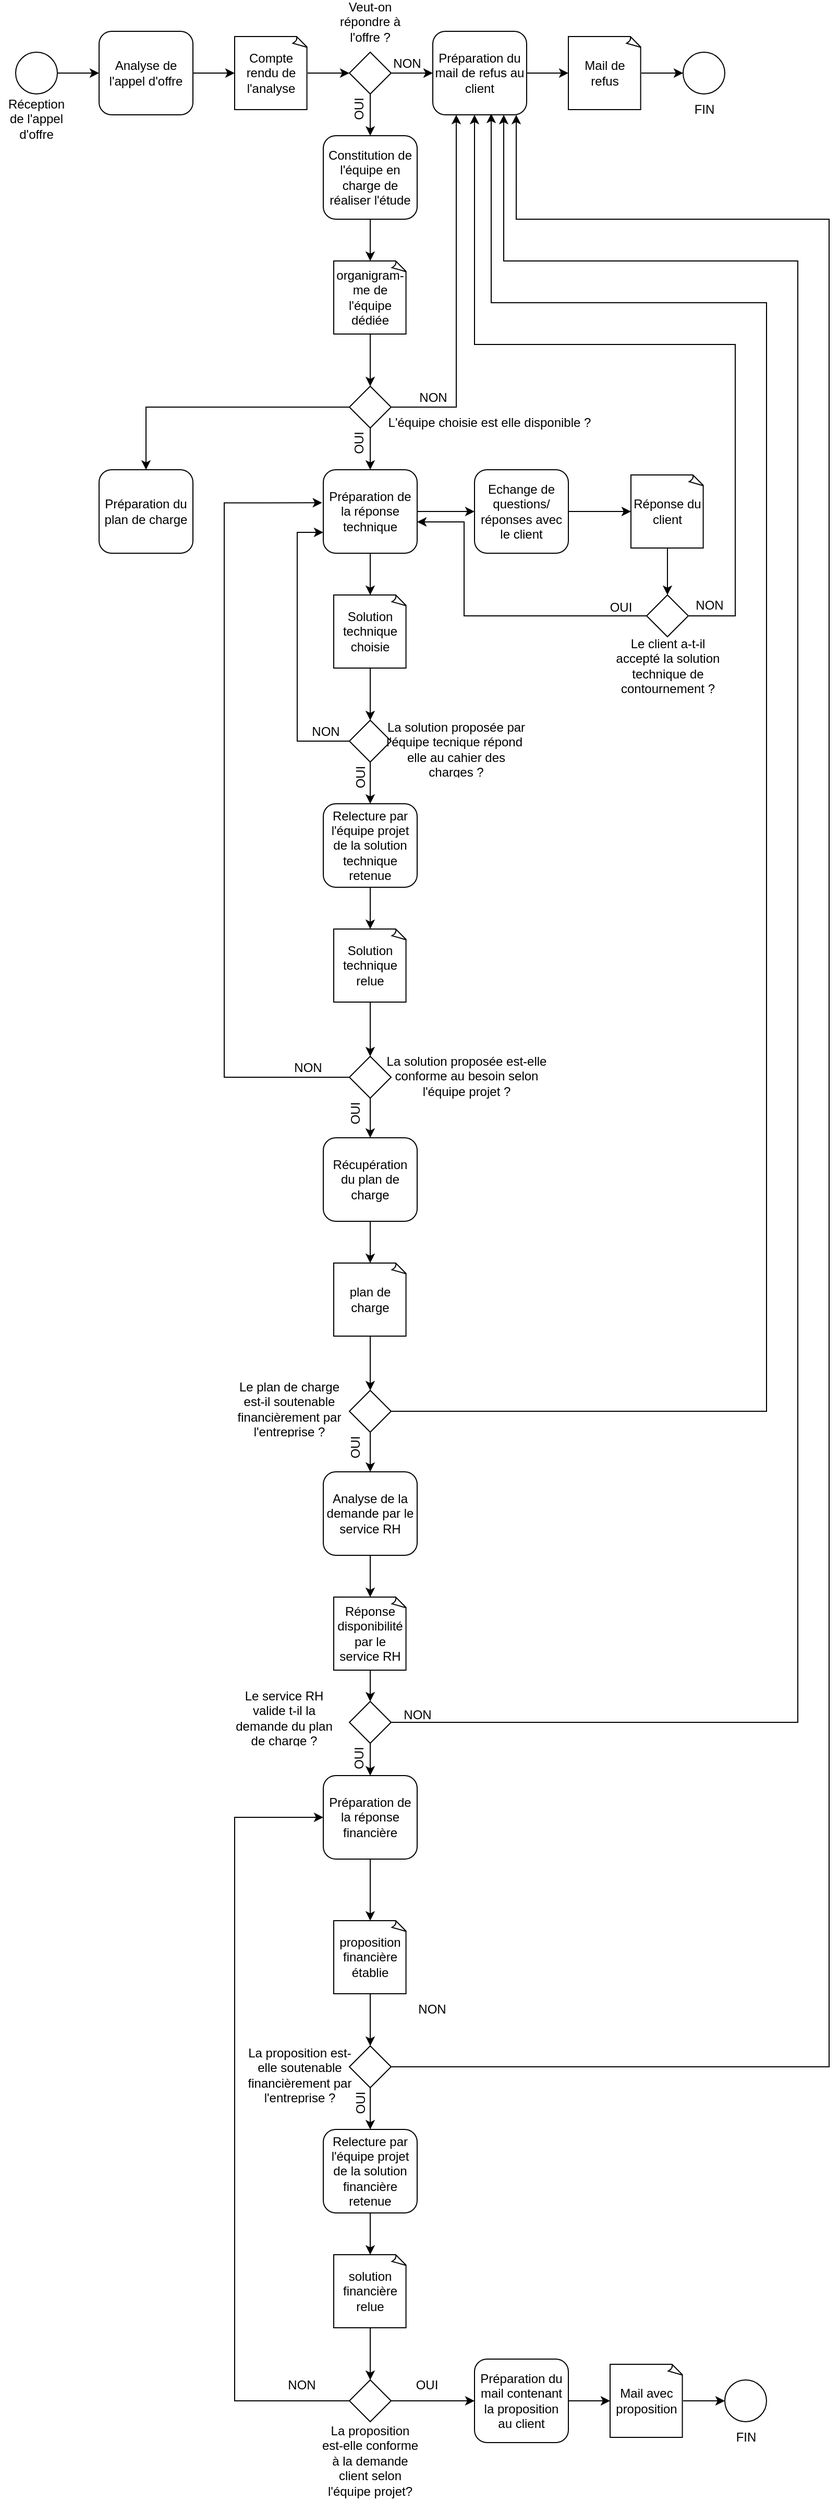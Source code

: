 <mxfile version="21.2.8" type="github">
  <diagram name="Page-1" id="06tbPVwSqotmteYgba5W">
    <mxGraphModel dx="1024" dy="519" grid="1" gridSize="10" guides="1" tooltips="1" connect="1" arrows="1" fold="1" page="1" pageScale="1" pageWidth="827" pageHeight="1169" math="0" shadow="0">
      <root>
        <mxCell id="0" />
        <mxCell id="1" parent="0" />
        <mxCell id="W4CwJOv0dRvsqOfOB2o--12" style="edgeStyle=orthogonalEdgeStyle;rounded=0;orthogonalLoop=1;jettySize=auto;html=1;entryX=0;entryY=0.5;entryDx=0;entryDy=0;" edge="1" parent="1" source="W4CwJOv0dRvsqOfOB2o--1" target="W4CwJOv0dRvsqOfOB2o--9">
          <mxGeometry relative="1" as="geometry" />
        </mxCell>
        <mxCell id="W4CwJOv0dRvsqOfOB2o--1" value="" style="ellipse;whiteSpace=wrap;html=1;aspect=fixed;" vertex="1" parent="1">
          <mxGeometry x="40" y="80" width="40" height="40" as="geometry" />
        </mxCell>
        <mxCell id="W4CwJOv0dRvsqOfOB2o--17" value="" style="edgeStyle=orthogonalEdgeStyle;rounded=0;orthogonalLoop=1;jettySize=auto;html=1;entryX=0.5;entryY=0;entryDx=0;entryDy=0;" edge="1" parent="1" source="W4CwJOv0dRvsqOfOB2o--6" target="W4CwJOv0dRvsqOfOB2o--71">
          <mxGeometry relative="1" as="geometry">
            <mxPoint x="380" y="155" as="targetPoint" />
          </mxGeometry>
        </mxCell>
        <mxCell id="W4CwJOv0dRvsqOfOB2o--23" value="" style="edgeStyle=orthogonalEdgeStyle;rounded=0;orthogonalLoop=1;jettySize=auto;html=1;" edge="1" parent="1" source="W4CwJOv0dRvsqOfOB2o--6" target="W4CwJOv0dRvsqOfOB2o--22">
          <mxGeometry relative="1" as="geometry" />
        </mxCell>
        <mxCell id="W4CwJOv0dRvsqOfOB2o--6" value="" style="rhombus;whiteSpace=wrap;html=1;" vertex="1" parent="1">
          <mxGeometry x="360" y="80" width="40" height="40" as="geometry" />
        </mxCell>
        <mxCell id="W4CwJOv0dRvsqOfOB2o--66" value="" style="edgeStyle=orthogonalEdgeStyle;rounded=0;orthogonalLoop=1;jettySize=auto;html=1;" edge="1" parent="1" source="W4CwJOv0dRvsqOfOB2o--9" target="W4CwJOv0dRvsqOfOB2o--65">
          <mxGeometry relative="1" as="geometry" />
        </mxCell>
        <mxCell id="W4CwJOv0dRvsqOfOB2o--9" value="Analyse de l&#39;appel d&#39;offre" style="rounded=1;whiteSpace=wrap;html=1;" vertex="1" parent="1">
          <mxGeometry x="120" y="60" width="90" height="80" as="geometry" />
        </mxCell>
        <mxCell id="W4CwJOv0dRvsqOfOB2o--14" value="" style="ellipse;whiteSpace=wrap;html=1;" vertex="1" parent="1">
          <mxGeometry x="680" y="80" width="40" height="40" as="geometry" />
        </mxCell>
        <mxCell id="W4CwJOv0dRvsqOfOB2o--18" value="&lt;p&gt;Réception de l&#39;appel d&#39;offre&lt;br&gt;&lt;/p&gt;" style="text;html=1;strokeColor=none;fillColor=none;spacing=5;spacingTop=-20;whiteSpace=wrap;overflow=hidden;rounded=0;align=center;" vertex="1" parent="1">
          <mxGeometry x="25" y="121" width="70" height="50" as="geometry" />
        </mxCell>
        <mxCell id="W4CwJOv0dRvsqOfOB2o--20" value="OUI" style="text;html=1;align=center;verticalAlign=bottom;resizable=0;points=[];autosize=1;strokeColor=none;fillColor=none;horizontal=0;" vertex="1" parent="1">
          <mxGeometry x="338.73" y="120" width="40" height="30" as="geometry" />
        </mxCell>
        <mxCell id="W4CwJOv0dRvsqOfOB2o--21" value="NON" style="text;html=1;align=center;verticalAlign=bottom;resizable=0;points=[];autosize=1;strokeColor=none;fillColor=none;" vertex="1" parent="1">
          <mxGeometry x="390" y="70" width="50" height="30" as="geometry" />
        </mxCell>
        <mxCell id="W4CwJOv0dRvsqOfOB2o--69" value="" style="edgeStyle=orthogonalEdgeStyle;rounded=0;orthogonalLoop=1;jettySize=auto;html=1;" edge="1" parent="1" source="W4CwJOv0dRvsqOfOB2o--22" target="W4CwJOv0dRvsqOfOB2o--68">
          <mxGeometry relative="1" as="geometry" />
        </mxCell>
        <mxCell id="W4CwJOv0dRvsqOfOB2o--22" value="Préparation du mail de refus au client" style="rounded=1;whiteSpace=wrap;html=1;" vertex="1" parent="1">
          <mxGeometry x="440" y="60" width="90" height="80" as="geometry" />
        </mxCell>
        <mxCell id="W4CwJOv0dRvsqOfOB2o--25" value="FIN" style="text;html=1;align=center;verticalAlign=middle;resizable=0;points=[];autosize=1;strokeColor=none;fillColor=none;" vertex="1" parent="1">
          <mxGeometry x="680" y="120" width="40" height="30" as="geometry" />
        </mxCell>
        <mxCell id="W4CwJOv0dRvsqOfOB2o--95" value="" style="edgeStyle=orthogonalEdgeStyle;rounded=0;orthogonalLoop=1;jettySize=auto;html=1;" edge="1" parent="1" source="W4CwJOv0dRvsqOfOB2o--26" target="W4CwJOv0dRvsqOfOB2o--93">
          <mxGeometry relative="1" as="geometry" />
        </mxCell>
        <mxCell id="W4CwJOv0dRvsqOfOB2o--163" value="" style="edgeStyle=orthogonalEdgeStyle;rounded=0;orthogonalLoop=1;jettySize=auto;html=1;" edge="1" parent="1" source="W4CwJOv0dRvsqOfOB2o--26" target="W4CwJOv0dRvsqOfOB2o--94">
          <mxGeometry relative="1" as="geometry" />
        </mxCell>
        <mxCell id="W4CwJOv0dRvsqOfOB2o--26" value="Préparation de la réponse technique " style="rounded=1;whiteSpace=wrap;html=1;" vertex="1" parent="1">
          <mxGeometry x="335" y="480" width="90" height="80" as="geometry" />
        </mxCell>
        <mxCell id="W4CwJOv0dRvsqOfOB2o--146" value="" style="edgeStyle=orthogonalEdgeStyle;rounded=0;orthogonalLoop=1;jettySize=auto;html=1;" edge="1" parent="1" source="W4CwJOv0dRvsqOfOB2o--53" target="W4CwJOv0dRvsqOfOB2o--143">
          <mxGeometry relative="1" as="geometry" />
        </mxCell>
        <mxCell id="W4CwJOv0dRvsqOfOB2o--164" style="edgeStyle=orthogonalEdgeStyle;rounded=0;orthogonalLoop=1;jettySize=auto;html=1;exitX=0;exitY=0.5;exitDx=0;exitDy=0;entryX=0;entryY=0.75;entryDx=0;entryDy=0;" edge="1" parent="1" source="W4CwJOv0dRvsqOfOB2o--53" target="W4CwJOv0dRvsqOfOB2o--26">
          <mxGeometry relative="1" as="geometry">
            <Array as="points">
              <mxPoint x="310" y="740" />
              <mxPoint x="310" y="540" />
            </Array>
          </mxGeometry>
        </mxCell>
        <mxCell id="W4CwJOv0dRvsqOfOB2o--53" value="" style="rhombus;whiteSpace=wrap;html=1;" vertex="1" parent="1">
          <mxGeometry x="360" y="720" width="40" height="40" as="geometry" />
        </mxCell>
        <mxCell id="W4CwJOv0dRvsqOfOB2o--67" value="" style="edgeStyle=orthogonalEdgeStyle;rounded=0;orthogonalLoop=1;jettySize=auto;html=1;entryX=0;entryY=0.5;entryDx=0;entryDy=0;" edge="1" parent="1" source="W4CwJOv0dRvsqOfOB2o--65" target="W4CwJOv0dRvsqOfOB2o--6">
          <mxGeometry relative="1" as="geometry" />
        </mxCell>
        <mxCell id="W4CwJOv0dRvsqOfOB2o--65" value="Compte rendu de l&#39;analyse" style="whiteSpace=wrap;html=1;shape=mxgraph.basic.document" vertex="1" parent="1">
          <mxGeometry x="250" y="65" width="70" height="70" as="geometry" />
        </mxCell>
        <mxCell id="W4CwJOv0dRvsqOfOB2o--70" value="" style="edgeStyle=orthogonalEdgeStyle;rounded=0;orthogonalLoop=1;jettySize=auto;html=1;entryX=0;entryY=0.5;entryDx=0;entryDy=0;" edge="1" parent="1" source="W4CwJOv0dRvsqOfOB2o--68" target="W4CwJOv0dRvsqOfOB2o--14">
          <mxGeometry relative="1" as="geometry" />
        </mxCell>
        <mxCell id="W4CwJOv0dRvsqOfOB2o--68" value="Mail de refus" style="whiteSpace=wrap;html=1;shape=mxgraph.basic.document" vertex="1" parent="1">
          <mxGeometry x="570" y="65" width="70" height="70" as="geometry" />
        </mxCell>
        <mxCell id="W4CwJOv0dRvsqOfOB2o--77" value="" style="edgeStyle=orthogonalEdgeStyle;rounded=0;orthogonalLoop=1;jettySize=auto;html=1;" edge="1" parent="1" source="W4CwJOv0dRvsqOfOB2o--71" target="W4CwJOv0dRvsqOfOB2o--76">
          <mxGeometry relative="1" as="geometry" />
        </mxCell>
        <mxCell id="W4CwJOv0dRvsqOfOB2o--71" value="Constitution de l&#39;équipe en charge de réaliser l&#39;étude " style="rounded=1;whiteSpace=wrap;html=1;" vertex="1" parent="1">
          <mxGeometry x="335" y="160" width="90" height="80" as="geometry" />
        </mxCell>
        <mxCell id="W4CwJOv0dRvsqOfOB2o--72" value="Veut-on répondre à l&#39;offre ?" style="text;html=1;strokeColor=none;fillColor=none;spacing=5;spacingTop=-20;whiteSpace=wrap;overflow=hidden;rounded=0;align=center;" vertex="1" parent="1">
          <mxGeometry x="345" y="40" width="70" height="30" as="geometry" />
        </mxCell>
        <mxCell id="W4CwJOv0dRvsqOfOB2o--90" value="" style="edgeStyle=orthogonalEdgeStyle;rounded=0;orthogonalLoop=1;jettySize=auto;html=1;" edge="1" parent="1" source="W4CwJOv0dRvsqOfOB2o--75" target="W4CwJOv0dRvsqOfOB2o--26">
          <mxGeometry relative="1" as="geometry" />
        </mxCell>
        <mxCell id="W4CwJOv0dRvsqOfOB2o--167" style="edgeStyle=orthogonalEdgeStyle;rounded=0;orthogonalLoop=1;jettySize=auto;html=1;exitX=0;exitY=0.5;exitDx=0;exitDy=0;entryX=0.5;entryY=0;entryDx=0;entryDy=0;" edge="1" parent="1" source="W4CwJOv0dRvsqOfOB2o--75" target="W4CwJOv0dRvsqOfOB2o--166">
          <mxGeometry relative="1" as="geometry" />
        </mxCell>
        <mxCell id="W4CwJOv0dRvsqOfOB2o--210" style="edgeStyle=orthogonalEdgeStyle;rounded=0;orthogonalLoop=1;jettySize=auto;html=1;entryX=0.25;entryY=1;entryDx=0;entryDy=0;" edge="1" parent="1" source="W4CwJOv0dRvsqOfOB2o--75" target="W4CwJOv0dRvsqOfOB2o--22">
          <mxGeometry relative="1" as="geometry" />
        </mxCell>
        <mxCell id="W4CwJOv0dRvsqOfOB2o--75" value="" style="rhombus;whiteSpace=wrap;html=1;" vertex="1" parent="1">
          <mxGeometry x="360" y="400" width="40" height="40" as="geometry" />
        </mxCell>
        <mxCell id="W4CwJOv0dRvsqOfOB2o--78" value="" style="edgeStyle=orthogonalEdgeStyle;rounded=0;orthogonalLoop=1;jettySize=auto;html=1;" edge="1" parent="1" source="W4CwJOv0dRvsqOfOB2o--76" target="W4CwJOv0dRvsqOfOB2o--75">
          <mxGeometry relative="1" as="geometry" />
        </mxCell>
        <mxCell id="W4CwJOv0dRvsqOfOB2o--76" value="organigram-me de l&#39;équipe dédiée" style="whiteSpace=wrap;html=1;shape=mxgraph.basic.document" vertex="1" parent="1">
          <mxGeometry x="345" y="280" width="70" height="70" as="geometry" />
        </mxCell>
        <mxCell id="W4CwJOv0dRvsqOfOB2o--79" value="L&#39;équipe choisie est elle disponible ?" style="text;html=1;align=center;verticalAlign=middle;resizable=0;points=[];autosize=1;strokeColor=none;fillColor=none;" vertex="1" parent="1">
          <mxGeometry x="378.73" y="420" width="230" height="30" as="geometry" />
        </mxCell>
        <mxCell id="W4CwJOv0dRvsqOfOB2o--88" value="NON" style="text;html=1;align=center;verticalAlign=bottom;resizable=0;points=[];autosize=1;strokeColor=none;fillColor=none;" vertex="1" parent="1">
          <mxGeometry x="415" y="390" width="50" height="30" as="geometry" />
        </mxCell>
        <mxCell id="W4CwJOv0dRvsqOfOB2o--91" value="OUI" style="text;html=1;align=center;verticalAlign=bottom;resizable=0;points=[];autosize=1;strokeColor=none;fillColor=none;horizontal=0;" vertex="1" parent="1">
          <mxGeometry x="338.73" y="440" width="40" height="30" as="geometry" />
        </mxCell>
        <mxCell id="W4CwJOv0dRvsqOfOB2o--96" value="" style="edgeStyle=orthogonalEdgeStyle;rounded=0;orthogonalLoop=1;jettySize=auto;html=1;" edge="1" parent="1" source="W4CwJOv0dRvsqOfOB2o--93" target="W4CwJOv0dRvsqOfOB2o--53">
          <mxGeometry relative="1" as="geometry" />
        </mxCell>
        <mxCell id="W4CwJOv0dRvsqOfOB2o--93" value="Solution technique choisie" style="whiteSpace=wrap;html=1;shape=mxgraph.basic.document" vertex="1" parent="1">
          <mxGeometry x="345" y="600" width="70" height="70" as="geometry" />
        </mxCell>
        <mxCell id="W4CwJOv0dRvsqOfOB2o--108" value="" style="edgeStyle=orthogonalEdgeStyle;rounded=0;orthogonalLoop=1;jettySize=auto;html=1;" edge="1" parent="1" source="W4CwJOv0dRvsqOfOB2o--94" target="W4CwJOv0dRvsqOfOB2o--102">
          <mxGeometry relative="1" as="geometry" />
        </mxCell>
        <mxCell id="W4CwJOv0dRvsqOfOB2o--94" value="Echange de questions/ réponses avec le client" style="rounded=1;whiteSpace=wrap;html=1;" vertex="1" parent="1">
          <mxGeometry x="480" y="480" width="90" height="80" as="geometry" />
        </mxCell>
        <mxCell id="W4CwJOv0dRvsqOfOB2o--114" value="" style="edgeStyle=orthogonalEdgeStyle;rounded=0;orthogonalLoop=1;jettySize=auto;html=1;" edge="1" parent="1" source="W4CwJOv0dRvsqOfOB2o--98" target="W4CwJOv0dRvsqOfOB2o--113">
          <mxGeometry relative="1" as="geometry" />
        </mxCell>
        <mxCell id="W4CwJOv0dRvsqOfOB2o--98" value="Préparation de la réponse financière" style="rounded=1;whiteSpace=wrap;html=1;" vertex="1" parent="1">
          <mxGeometry x="335" y="1731" width="90" height="80" as="geometry" />
        </mxCell>
        <mxCell id="W4CwJOv0dRvsqOfOB2o--100" value="OUI" style="text;html=1;align=center;verticalAlign=bottom;resizable=0;points=[];autosize=1;strokeColor=none;fillColor=none;horizontal=0;" vertex="1" parent="1">
          <mxGeometry x="340" y="760" width="40" height="30" as="geometry" />
        </mxCell>
        <mxCell id="W4CwJOv0dRvsqOfOB2o--105" value="" style="edgeStyle=orthogonalEdgeStyle;rounded=0;orthogonalLoop=1;jettySize=auto;html=1;" edge="1" parent="1" source="W4CwJOv0dRvsqOfOB2o--102" target="W4CwJOv0dRvsqOfOB2o--103">
          <mxGeometry relative="1" as="geometry" />
        </mxCell>
        <mxCell id="W4CwJOv0dRvsqOfOB2o--102" value="Réponse du client" style="whiteSpace=wrap;html=1;shape=mxgraph.basic.document" vertex="1" parent="1">
          <mxGeometry x="630" y="485" width="70" height="70" as="geometry" />
        </mxCell>
        <mxCell id="W4CwJOv0dRvsqOfOB2o--147" style="edgeStyle=orthogonalEdgeStyle;rounded=0;orthogonalLoop=1;jettySize=auto;html=1;" edge="1" parent="1" source="W4CwJOv0dRvsqOfOB2o--103">
          <mxGeometry relative="1" as="geometry">
            <mxPoint x="425" y="530" as="targetPoint" />
            <Array as="points">
              <mxPoint x="470" y="620" />
              <mxPoint x="470" y="530" />
              <mxPoint x="425" y="530" />
            </Array>
          </mxGeometry>
        </mxCell>
        <mxCell id="W4CwJOv0dRvsqOfOB2o--154" style="edgeStyle=orthogonalEdgeStyle;rounded=0;orthogonalLoop=1;jettySize=auto;html=1;" edge="1" parent="1" source="W4CwJOv0dRvsqOfOB2o--103">
          <mxGeometry relative="1" as="geometry">
            <mxPoint x="480" y="140" as="targetPoint" />
            <Array as="points">
              <mxPoint x="730" y="620" />
              <mxPoint x="730" y="360" />
              <mxPoint x="480" y="360" />
            </Array>
          </mxGeometry>
        </mxCell>
        <mxCell id="W4CwJOv0dRvsqOfOB2o--103" value="" style="rhombus;whiteSpace=wrap;html=1;" vertex="1" parent="1">
          <mxGeometry x="645" y="600" width="40" height="40" as="geometry" />
        </mxCell>
        <mxCell id="W4CwJOv0dRvsqOfOB2o--111" value="La solution proposée par l&#39;équipe tecnique répond&amp;nbsp; elle au cahier des charges ?" style="text;html=1;strokeColor=none;fillColor=none;spacing=5;spacingTop=-20;whiteSpace=wrap;overflow=hidden;rounded=0;align=center;" vertex="1" parent="1">
          <mxGeometry x="390" y="730" width="145" height="45" as="geometry" />
        </mxCell>
        <mxCell id="W4CwJOv0dRvsqOfOB2o--112" value="Le client a-t-il accepté la solution technique de contournement ?" style="text;html=1;strokeColor=none;fillColor=none;spacing=5;spacingTop=-20;whiteSpace=wrap;overflow=hidden;rounded=0;align=center;" vertex="1" parent="1">
          <mxGeometry x="607.5" y="650" width="115" height="50" as="geometry" />
        </mxCell>
        <mxCell id="W4CwJOv0dRvsqOfOB2o--117" value="" style="edgeStyle=orthogonalEdgeStyle;rounded=0;orthogonalLoop=1;jettySize=auto;html=1;" edge="1" parent="1" source="W4CwJOv0dRvsqOfOB2o--113" target="W4CwJOv0dRvsqOfOB2o--116">
          <mxGeometry relative="1" as="geometry" />
        </mxCell>
        <mxCell id="W4CwJOv0dRvsqOfOB2o--113" value="proposition financière établie" style="whiteSpace=wrap;html=1;shape=mxgraph.basic.document" vertex="1" parent="1">
          <mxGeometry x="345" y="1870" width="70" height="70" as="geometry" />
        </mxCell>
        <mxCell id="W4CwJOv0dRvsqOfOB2o--124" value="" style="edgeStyle=orthogonalEdgeStyle;rounded=0;orthogonalLoop=1;jettySize=auto;html=1;" edge="1" parent="1" source="W4CwJOv0dRvsqOfOB2o--116" target="W4CwJOv0dRvsqOfOB2o--123">
          <mxGeometry relative="1" as="geometry" />
        </mxCell>
        <mxCell id="W4CwJOv0dRvsqOfOB2o--212" style="edgeStyle=orthogonalEdgeStyle;rounded=0;orthogonalLoop=1;jettySize=auto;html=1;entryX=0.889;entryY=1;entryDx=0;entryDy=0;entryPerimeter=0;" edge="1" parent="1" source="W4CwJOv0dRvsqOfOB2o--116" target="W4CwJOv0dRvsqOfOB2o--22">
          <mxGeometry relative="1" as="geometry">
            <Array as="points">
              <mxPoint x="820" y="2010" />
              <mxPoint x="820" y="240" />
              <mxPoint x="520" y="240" />
            </Array>
          </mxGeometry>
        </mxCell>
        <mxCell id="W4CwJOv0dRvsqOfOB2o--116" value="" style="rhombus;whiteSpace=wrap;html=1;" vertex="1" parent="1">
          <mxGeometry x="360" y="1990" width="40" height="40" as="geometry" />
        </mxCell>
        <mxCell id="W4CwJOv0dRvsqOfOB2o--118" value="NON" style="text;html=1;align=center;verticalAlign=middle;resizable=0;points=[];autosize=1;strokeColor=none;fillColor=none;" vertex="1" parent="1">
          <mxGeometry x="312" y="716" width="50" height="30" as="geometry" />
        </mxCell>
        <mxCell id="W4CwJOv0dRvsqOfOB2o--121" value="NON" style="text;html=1;align=center;verticalAlign=middle;resizable=0;points=[];autosize=1;strokeColor=none;fillColor=none;" vertex="1" parent="1">
          <mxGeometry x="414" y="1940" width="50" height="30" as="geometry" />
        </mxCell>
        <mxCell id="W4CwJOv0dRvsqOfOB2o--122" value="La proposition est-elle conforme à la demande client selon l&#39;équipe projet?" style="text;whiteSpace=wrap;html=1;align=center;" vertex="1" parent="1">
          <mxGeometry x="330" y="2345" width="100" height="40" as="geometry" />
        </mxCell>
        <mxCell id="W4CwJOv0dRvsqOfOB2o--127" value="" style="edgeStyle=orthogonalEdgeStyle;rounded=0;orthogonalLoop=1;jettySize=auto;html=1;" edge="1" parent="1" source="W4CwJOv0dRvsqOfOB2o--123" target="W4CwJOv0dRvsqOfOB2o--126">
          <mxGeometry relative="1" as="geometry" />
        </mxCell>
        <mxCell id="W4CwJOv0dRvsqOfOB2o--123" value="Relecture par l&#39;équipe projet de la solution financière retenue" style="rounded=1;whiteSpace=wrap;html=1;" vertex="1" parent="1">
          <mxGeometry x="335" y="2070" width="90" height="80" as="geometry" />
        </mxCell>
        <mxCell id="W4CwJOv0dRvsqOfOB2o--125" value="OUI" style="text;html=1;align=center;verticalAlign=bottom;resizable=0;points=[];autosize=1;strokeColor=none;fillColor=none;horizontal=0;" vertex="1" parent="1">
          <mxGeometry x="340" y="2030" width="40" height="30" as="geometry" />
        </mxCell>
        <mxCell id="W4CwJOv0dRvsqOfOB2o--129" value="" style="edgeStyle=orthogonalEdgeStyle;rounded=0;orthogonalLoop=1;jettySize=auto;html=1;" edge="1" parent="1" source="W4CwJOv0dRvsqOfOB2o--126" target="W4CwJOv0dRvsqOfOB2o--128">
          <mxGeometry relative="1" as="geometry" />
        </mxCell>
        <mxCell id="W4CwJOv0dRvsqOfOB2o--126" value="solution financière relue" style="whiteSpace=wrap;html=1;shape=mxgraph.basic.document" vertex="1" parent="1">
          <mxGeometry x="345" y="2190" width="70" height="70" as="geometry" />
        </mxCell>
        <mxCell id="W4CwJOv0dRvsqOfOB2o--134" value="" style="edgeStyle=orthogonalEdgeStyle;rounded=0;orthogonalLoop=1;jettySize=auto;html=1;" edge="1" parent="1" source="W4CwJOv0dRvsqOfOB2o--128" target="W4CwJOv0dRvsqOfOB2o--131">
          <mxGeometry relative="1" as="geometry" />
        </mxCell>
        <mxCell id="W4CwJOv0dRvsqOfOB2o--140" style="edgeStyle=orthogonalEdgeStyle;rounded=0;orthogonalLoop=1;jettySize=auto;html=1;entryX=0;entryY=0.5;entryDx=0;entryDy=0;" edge="1" parent="1" source="W4CwJOv0dRvsqOfOB2o--128" target="W4CwJOv0dRvsqOfOB2o--98">
          <mxGeometry relative="1" as="geometry">
            <Array as="points">
              <mxPoint x="250" y="2330" />
              <mxPoint x="250" y="1771" />
            </Array>
          </mxGeometry>
        </mxCell>
        <mxCell id="W4CwJOv0dRvsqOfOB2o--128" value="" style="rhombus;whiteSpace=wrap;html=1;" vertex="1" parent="1">
          <mxGeometry x="360" y="2310" width="40" height="40" as="geometry" />
        </mxCell>
        <mxCell id="W4CwJOv0dRvsqOfOB2o--130" value="" style="ellipse;whiteSpace=wrap;html=1;" vertex="1" parent="1">
          <mxGeometry x="720" y="2310" width="40" height="40" as="geometry" />
        </mxCell>
        <mxCell id="W4CwJOv0dRvsqOfOB2o--135" value="" style="edgeStyle=orthogonalEdgeStyle;rounded=0;orthogonalLoop=1;jettySize=auto;html=1;" edge="1" parent="1" source="W4CwJOv0dRvsqOfOB2o--131" target="W4CwJOv0dRvsqOfOB2o--132">
          <mxGeometry relative="1" as="geometry" />
        </mxCell>
        <mxCell id="W4CwJOv0dRvsqOfOB2o--131" value="Préparation du mail contenant la proposition au client" style="rounded=1;whiteSpace=wrap;html=1;" vertex="1" parent="1">
          <mxGeometry x="480" y="2290" width="90" height="80" as="geometry" />
        </mxCell>
        <mxCell id="W4CwJOv0dRvsqOfOB2o--136" value="" style="edgeStyle=orthogonalEdgeStyle;rounded=0;orthogonalLoop=1;jettySize=auto;html=1;entryX=0;entryY=0.5;entryDx=0;entryDy=0;" edge="1" parent="1" source="W4CwJOv0dRvsqOfOB2o--132" target="W4CwJOv0dRvsqOfOB2o--130">
          <mxGeometry relative="1" as="geometry" />
        </mxCell>
        <mxCell id="W4CwJOv0dRvsqOfOB2o--132" value="Mail avec proposition" style="whiteSpace=wrap;html=1;shape=mxgraph.basic.document" vertex="1" parent="1">
          <mxGeometry x="610" y="2295" width="70" height="70" as="geometry" />
        </mxCell>
        <mxCell id="W4CwJOv0dRvsqOfOB2o--133" value="FIN" style="text;html=1;align=center;verticalAlign=middle;resizable=0;points=[];autosize=1;strokeColor=none;fillColor=none;" vertex="1" parent="1">
          <mxGeometry x="720" y="2350" width="40" height="30" as="geometry" />
        </mxCell>
        <mxCell id="W4CwJOv0dRvsqOfOB2o--137" value="OUI" style="text;html=1;align=center;verticalAlign=middle;resizable=0;points=[];autosize=1;strokeColor=none;fillColor=none;" vertex="1" parent="1">
          <mxGeometry x="414" y="2300" width="40" height="30" as="geometry" />
        </mxCell>
        <mxCell id="W4CwJOv0dRvsqOfOB2o--162" value="" style="edgeStyle=orthogonalEdgeStyle;rounded=0;orthogonalLoop=1;jettySize=auto;html=1;" edge="1" parent="1" source="W4CwJOv0dRvsqOfOB2o--143" target="W4CwJOv0dRvsqOfOB2o--159">
          <mxGeometry relative="1" as="geometry" />
        </mxCell>
        <mxCell id="W4CwJOv0dRvsqOfOB2o--143" value="Relecture par l&#39;équipe projet de la solution technique retenue" style="rounded=1;whiteSpace=wrap;html=1;" vertex="1" parent="1">
          <mxGeometry x="335" y="800" width="90" height="80" as="geometry" />
        </mxCell>
        <mxCell id="W4CwJOv0dRvsqOfOB2o--178" style="edgeStyle=orthogonalEdgeStyle;rounded=0;orthogonalLoop=1;jettySize=auto;html=1;entryX=-0.013;entryY=0.396;entryDx=0;entryDy=0;entryPerimeter=0;" edge="1" parent="1" source="W4CwJOv0dRvsqOfOB2o--144" target="W4CwJOv0dRvsqOfOB2o--26">
          <mxGeometry relative="1" as="geometry">
            <Array as="points">
              <mxPoint x="240" y="1062" />
              <mxPoint x="240" y="512" />
            </Array>
          </mxGeometry>
        </mxCell>
        <mxCell id="W4CwJOv0dRvsqOfOB2o--193" value="" style="edgeStyle=orthogonalEdgeStyle;rounded=0;orthogonalLoop=1;jettySize=auto;html=1;" edge="1" parent="1" source="W4CwJOv0dRvsqOfOB2o--144" target="W4CwJOv0dRvsqOfOB2o--189">
          <mxGeometry relative="1" as="geometry" />
        </mxCell>
        <mxCell id="W4CwJOv0dRvsqOfOB2o--144" value="" style="rhombus;whiteSpace=wrap;html=1;" vertex="1" parent="1">
          <mxGeometry x="360" y="1042" width="40" height="40" as="geometry" />
        </mxCell>
        <mxCell id="W4CwJOv0dRvsqOfOB2o--149" value="La solution proposée est-elle conforme au besoin selon l&#39;équipe projet ?" style="text;html=1;strokeColor=none;fillColor=none;spacing=5;spacingTop=-20;whiteSpace=wrap;overflow=hidden;rounded=0;align=center;" vertex="1" parent="1">
          <mxGeometry x="390" y="1050" width="165" height="45" as="geometry" />
        </mxCell>
        <mxCell id="W4CwJOv0dRvsqOfOB2o--152" value="OUI" style="text;html=1;align=center;verticalAlign=bottom;resizable=0;points=[];autosize=1;strokeColor=none;fillColor=none;horizontal=0;" vertex="1" parent="1">
          <mxGeometry x="335" y="1082" width="40" height="30" as="geometry" />
        </mxCell>
        <mxCell id="W4CwJOv0dRvsqOfOB2o--155" value="NON" style="text;html=1;align=center;verticalAlign=middle;resizable=0;points=[];autosize=1;strokeColor=none;fillColor=none;" vertex="1" parent="1">
          <mxGeometry x="680" y="595" width="50" height="30" as="geometry" />
        </mxCell>
        <mxCell id="W4CwJOv0dRvsqOfOB2o--156" value="OUI" style="text;html=1;align=center;verticalAlign=middle;resizable=0;points=[];autosize=1;strokeColor=none;fillColor=none;" vertex="1" parent="1">
          <mxGeometry x="600" y="597" width="40" height="30" as="geometry" />
        </mxCell>
        <mxCell id="W4CwJOv0dRvsqOfOB2o--157" value="NON" style="text;html=1;align=center;verticalAlign=middle;resizable=0;points=[];autosize=1;strokeColor=none;fillColor=none;" vertex="1" parent="1">
          <mxGeometry x="295" y="1038" width="50" height="30" as="geometry" />
        </mxCell>
        <mxCell id="W4CwJOv0dRvsqOfOB2o--161" value="" style="edgeStyle=orthogonalEdgeStyle;rounded=0;orthogonalLoop=1;jettySize=auto;html=1;entryX=0.5;entryY=0;entryDx=0;entryDy=0;" edge="1" parent="1" source="W4CwJOv0dRvsqOfOB2o--159" target="W4CwJOv0dRvsqOfOB2o--144">
          <mxGeometry relative="1" as="geometry" />
        </mxCell>
        <mxCell id="W4CwJOv0dRvsqOfOB2o--159" value="Solution technique relue" style="whiteSpace=wrap;html=1;shape=mxgraph.basic.document" vertex="1" parent="1">
          <mxGeometry x="345" y="920" width="70" height="70" as="geometry" />
        </mxCell>
        <mxCell id="W4CwJOv0dRvsqOfOB2o--165" value="NON" style="text;html=1;align=center;verticalAlign=middle;resizable=0;points=[];autosize=1;strokeColor=none;fillColor=none;" vertex="1" parent="1">
          <mxGeometry x="288.73" y="2300" width="50" height="30" as="geometry" />
        </mxCell>
        <mxCell id="W4CwJOv0dRvsqOfOB2o--166" value="Préparation du plan de charge" style="rounded=1;whiteSpace=wrap;html=1;" vertex="1" parent="1">
          <mxGeometry x="120" y="480" width="90" height="80" as="geometry" />
        </mxCell>
        <mxCell id="W4CwJOv0dRvsqOfOB2o--205" value="" style="edgeStyle=orthogonalEdgeStyle;rounded=0;orthogonalLoop=1;jettySize=auto;html=1;" edge="1" parent="1" source="W4CwJOv0dRvsqOfOB2o--170" target="W4CwJOv0dRvsqOfOB2o--98">
          <mxGeometry relative="1" as="geometry" />
        </mxCell>
        <mxCell id="W4CwJOv0dRvsqOfOB2o--209" style="edgeStyle=orthogonalEdgeStyle;rounded=0;orthogonalLoop=1;jettySize=auto;html=1;entryX=0.75;entryY=1;entryDx=0;entryDy=0;" edge="1" parent="1" source="W4CwJOv0dRvsqOfOB2o--170" target="W4CwJOv0dRvsqOfOB2o--22">
          <mxGeometry relative="1" as="geometry">
            <Array as="points">
              <mxPoint x="790" y="1680" />
              <mxPoint x="790" y="280" />
              <mxPoint x="508" y="280" />
              <mxPoint x="508" y="140" />
            </Array>
          </mxGeometry>
        </mxCell>
        <mxCell id="W4CwJOv0dRvsqOfOB2o--170" value="" style="rhombus;whiteSpace=wrap;html=1;" vertex="1" parent="1">
          <mxGeometry x="360" y="1660" width="40" height="40" as="geometry" />
        </mxCell>
        <mxCell id="W4CwJOv0dRvsqOfOB2o--204" value="" style="edgeStyle=orthogonalEdgeStyle;rounded=0;orthogonalLoop=1;jettySize=auto;html=1;" edge="1" parent="1" source="W4CwJOv0dRvsqOfOB2o--172" target="W4CwJOv0dRvsqOfOB2o--202">
          <mxGeometry relative="1" as="geometry" />
        </mxCell>
        <mxCell id="W4CwJOv0dRvsqOfOB2o--172" value="Analyse de la demande par le service RH" style="rounded=1;whiteSpace=wrap;html=1;" vertex="1" parent="1">
          <mxGeometry x="335" y="1440" width="90" height="80" as="geometry" />
        </mxCell>
        <mxCell id="W4CwJOv0dRvsqOfOB2o--174" value="La proposition est-elle soutenable financièrement par l&#39;entreprise ?" style="text;html=1;strokeColor=none;fillColor=none;spacing=5;spacingTop=-20;whiteSpace=wrap;overflow=hidden;rounded=0;align=center;" vertex="1" parent="1">
          <mxGeometry x="255" y="2000" width="115" height="45" as="geometry" />
        </mxCell>
        <mxCell id="W4CwJOv0dRvsqOfOB2o--188" value="" style="edgeStyle=orthogonalEdgeStyle;rounded=0;orthogonalLoop=1;jettySize=auto;html=1;" edge="1" parent="1" source="W4CwJOv0dRvsqOfOB2o--189" target="W4CwJOv0dRvsqOfOB2o--192">
          <mxGeometry relative="1" as="geometry" />
        </mxCell>
        <mxCell id="W4CwJOv0dRvsqOfOB2o--189" value="Récupération du plan de charge" style="rounded=1;whiteSpace=wrap;html=1;" vertex="1" parent="1">
          <mxGeometry x="335" y="1120" width="90" height="80" as="geometry" />
        </mxCell>
        <mxCell id="W4CwJOv0dRvsqOfOB2o--199" style="edgeStyle=orthogonalEdgeStyle;rounded=0;orthogonalLoop=1;jettySize=auto;html=1;entryX=0.622;entryY=0.986;entryDx=0;entryDy=0;entryPerimeter=0;" edge="1" parent="1" source="W4CwJOv0dRvsqOfOB2o--190" target="W4CwJOv0dRvsqOfOB2o--22">
          <mxGeometry relative="1" as="geometry">
            <Array as="points">
              <mxPoint x="760" y="1382" />
              <mxPoint x="760" y="320" />
              <mxPoint x="496" y="320" />
            </Array>
          </mxGeometry>
        </mxCell>
        <mxCell id="W4CwJOv0dRvsqOfOB2o--203" value="" style="edgeStyle=orthogonalEdgeStyle;rounded=0;orthogonalLoop=1;jettySize=auto;html=1;" edge="1" parent="1" source="W4CwJOv0dRvsqOfOB2o--190" target="W4CwJOv0dRvsqOfOB2o--172">
          <mxGeometry relative="1" as="geometry" />
        </mxCell>
        <mxCell id="W4CwJOv0dRvsqOfOB2o--190" value="" style="rhombus;whiteSpace=wrap;html=1;" vertex="1" parent="1">
          <mxGeometry x="360" y="1362" width="40" height="40" as="geometry" />
        </mxCell>
        <mxCell id="W4CwJOv0dRvsqOfOB2o--191" value="" style="edgeStyle=orthogonalEdgeStyle;rounded=0;orthogonalLoop=1;jettySize=auto;html=1;entryX=0.5;entryY=0;entryDx=0;entryDy=0;" edge="1" parent="1" source="W4CwJOv0dRvsqOfOB2o--192" target="W4CwJOv0dRvsqOfOB2o--190">
          <mxGeometry relative="1" as="geometry" />
        </mxCell>
        <mxCell id="W4CwJOv0dRvsqOfOB2o--192" value="plan de charge" style="whiteSpace=wrap;html=1;shape=mxgraph.basic.document" vertex="1" parent="1">
          <mxGeometry x="345" y="1240" width="70" height="70" as="geometry" />
        </mxCell>
        <mxCell id="W4CwJOv0dRvsqOfOB2o--195" value="Le plan de charge est-il soutenable financièrement par l&#39;entreprise ?" style="text;html=1;strokeColor=none;fillColor=none;spacing=5;spacingTop=-20;whiteSpace=wrap;overflow=hidden;rounded=0;align=center;" vertex="1" parent="1">
          <mxGeometry x="245" y="1362" width="115" height="45" as="geometry" />
        </mxCell>
        <mxCell id="W4CwJOv0dRvsqOfOB2o--196" value="OUI" style="text;html=1;align=center;verticalAlign=bottom;resizable=0;points=[];autosize=1;strokeColor=none;fillColor=none;horizontal=0;" vertex="1" parent="1">
          <mxGeometry x="335" y="1402" width="40" height="30" as="geometry" />
        </mxCell>
        <mxCell id="W4CwJOv0dRvsqOfOB2o--201" value="NON" style="text;html=1;align=center;verticalAlign=middle;resizable=0;points=[];autosize=1;strokeColor=none;fillColor=none;" vertex="1" parent="1">
          <mxGeometry x="400" y="1657.5" width="50" height="30" as="geometry" />
        </mxCell>
        <mxCell id="W4CwJOv0dRvsqOfOB2o--206" value="" style="edgeStyle=orthogonalEdgeStyle;rounded=0;orthogonalLoop=1;jettySize=auto;html=1;" edge="1" parent="1" source="W4CwJOv0dRvsqOfOB2o--202" target="W4CwJOv0dRvsqOfOB2o--170">
          <mxGeometry relative="1" as="geometry" />
        </mxCell>
        <mxCell id="W4CwJOv0dRvsqOfOB2o--202" value="Réponse disponibilité par le service RH" style="whiteSpace=wrap;html=1;shape=mxgraph.basic.document" vertex="1" parent="1">
          <mxGeometry x="345" y="1560" width="70" height="70" as="geometry" />
        </mxCell>
        <mxCell id="W4CwJOv0dRvsqOfOB2o--207" value="Le service RH valide t-il la demande du plan de charge ?" style="text;html=1;strokeColor=none;fillColor=none;spacing=5;spacingTop=-20;whiteSpace=wrap;overflow=hidden;rounded=0;align=center;" vertex="1" parent="1">
          <mxGeometry x="240" y="1657.5" width="115" height="45" as="geometry" />
        </mxCell>
        <mxCell id="W4CwJOv0dRvsqOfOB2o--211" value="OUI" style="text;html=1;align=center;verticalAlign=bottom;resizable=0;points=[];autosize=1;strokeColor=none;fillColor=none;horizontal=0;" vertex="1" parent="1">
          <mxGeometry x="338.73" y="1700" width="40" height="30" as="geometry" />
        </mxCell>
      </root>
    </mxGraphModel>
  </diagram>
</mxfile>
